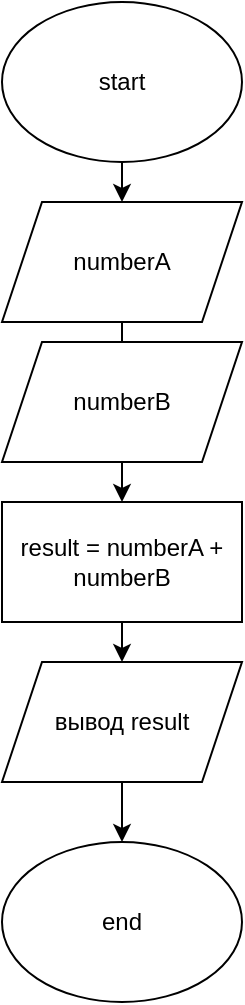 <mxfile>
    <diagram id="JpHkjub2hOmOAkK2iAPU" name="Page-1">
        <mxGraphModel dx="910" dy="351" grid="1" gridSize="10" guides="1" tooltips="1" connect="1" arrows="1" fold="1" page="1" pageScale="1" pageWidth="827" pageHeight="1169" math="0" shadow="0">
            <root>
                <mxCell id="0"/>
                <mxCell id="1" parent="0"/>
                <mxCell id="8" style="edgeStyle=none;html=1;exitX=0.5;exitY=1;exitDx=0;exitDy=0;entryX=0.5;entryY=0;entryDx=0;entryDy=0;" edge="1" parent="1" source="2" target="13">
                    <mxGeometry relative="1" as="geometry">
                        <mxPoint x="370" y="140" as="targetPoint"/>
                    </mxGeometry>
                </mxCell>
                <mxCell id="2" value="start" style="ellipse;whiteSpace=wrap;html=1;" vertex="1" parent="1">
                    <mxGeometry x="310" y="40" width="120" height="80" as="geometry"/>
                </mxCell>
                <mxCell id="9" style="edgeStyle=none;html=1;entryX=0.5;entryY=0;entryDx=0;entryDy=0;exitX=0.5;exitY=1;exitDx=0;exitDy=0;startArrow=none;" edge="1" parent="1" source="14" target="5">
                    <mxGeometry relative="1" as="geometry">
                        <mxPoint x="370" y="250" as="sourcePoint"/>
                    </mxGeometry>
                </mxCell>
                <mxCell id="10" style="edgeStyle=none;html=1;exitX=0.5;exitY=1;exitDx=0;exitDy=0;entryX=0.5;entryY=0;entryDx=0;entryDy=0;" edge="1" parent="1">
                    <mxGeometry relative="1" as="geometry">
                        <mxPoint x="370" y="350" as="sourcePoint"/>
                        <mxPoint x="370" y="370" as="targetPoint"/>
                    </mxGeometry>
                </mxCell>
                <mxCell id="5" value="result = numberA + numberB" style="rounded=0;whiteSpace=wrap;html=1;" vertex="1" parent="1">
                    <mxGeometry x="310" y="290" width="120" height="60" as="geometry"/>
                </mxCell>
                <mxCell id="11" style="edgeStyle=none;html=1;exitX=0.5;exitY=1;exitDx=0;exitDy=0;entryX=0.5;entryY=0;entryDx=0;entryDy=0;" edge="1" parent="1" target="7">
                    <mxGeometry relative="1" as="geometry">
                        <mxPoint x="370" y="430" as="sourcePoint"/>
                    </mxGeometry>
                </mxCell>
                <mxCell id="7" value="end" style="ellipse;whiteSpace=wrap;html=1;" vertex="1" parent="1">
                    <mxGeometry x="310" y="460" width="120" height="80" as="geometry"/>
                </mxCell>
                <mxCell id="12" value="вывод result" style="shape=parallelogram;perimeter=parallelogramPerimeter;whiteSpace=wrap;html=1;fixedSize=1;" vertex="1" parent="1">
                    <mxGeometry x="310" y="370" width="120" height="60" as="geometry"/>
                </mxCell>
                <mxCell id="13" value="numberA" style="shape=parallelogram;perimeter=parallelogramPerimeter;whiteSpace=wrap;html=1;fixedSize=1;" vertex="1" parent="1">
                    <mxGeometry x="310" y="140" width="120" height="60" as="geometry"/>
                </mxCell>
                <mxCell id="14" value="numberB" style="shape=parallelogram;perimeter=parallelogramPerimeter;whiteSpace=wrap;html=1;fixedSize=1;" vertex="1" parent="1">
                    <mxGeometry x="310" y="210" width="120" height="60" as="geometry"/>
                </mxCell>
                <mxCell id="15" value="" style="edgeStyle=none;html=1;entryX=0.5;entryY=0;entryDx=0;entryDy=0;exitX=0.5;exitY=1;exitDx=0;exitDy=0;endArrow=none;" edge="1" parent="1" source="13" target="14">
                    <mxGeometry relative="1" as="geometry">
                        <mxPoint x="370" y="200" as="sourcePoint"/>
                        <mxPoint x="370" y="290" as="targetPoint"/>
                    </mxGeometry>
                </mxCell>
            </root>
        </mxGraphModel>
    </diagram>
</mxfile>